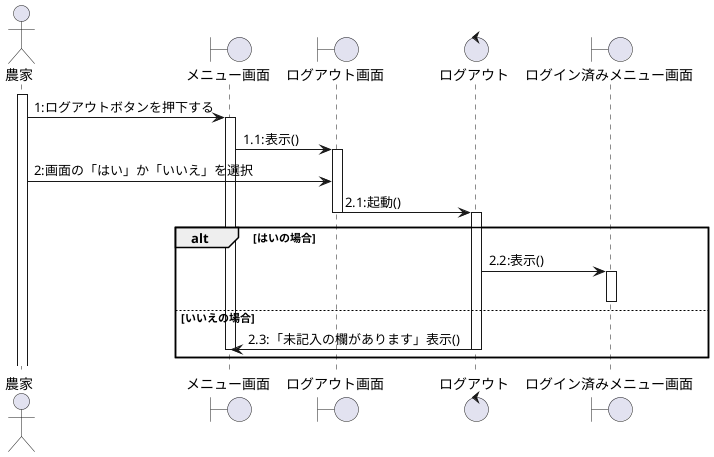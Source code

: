 ログアウト
@startuml

actor 農家
boundary メニュー画面
boundary ログアウト画面
control ログアウト
boundary ログイン済みメニュー画面

activate 農家
農家 -> メニュー画面:1:ログアウトボタンを押下する
activate メニュー画面
メニュー画面 -> ログアウト画面:1.1:表示()
activate ログアウト画面

農家 -> ログアウト画面:2:画面の「はい」か「いいえ」を選択
ログアウト画面 -> ログアウト:2.1:起動()
deactivate ログアウト画面
activate ログアウト


alt はいの場合
  ログアウト -> ログイン済みメニュー画面:2.2:表示()
  activate ログイン済みメニュー画面
  deactivate ログイン済みメニュー画面

else いいえの場合
  ログアウト -> メニュー画面:2.3:「未記入の欄があります」表示()
  deactivate ログアウト
  deactivate メニュー画面
end

@enduml